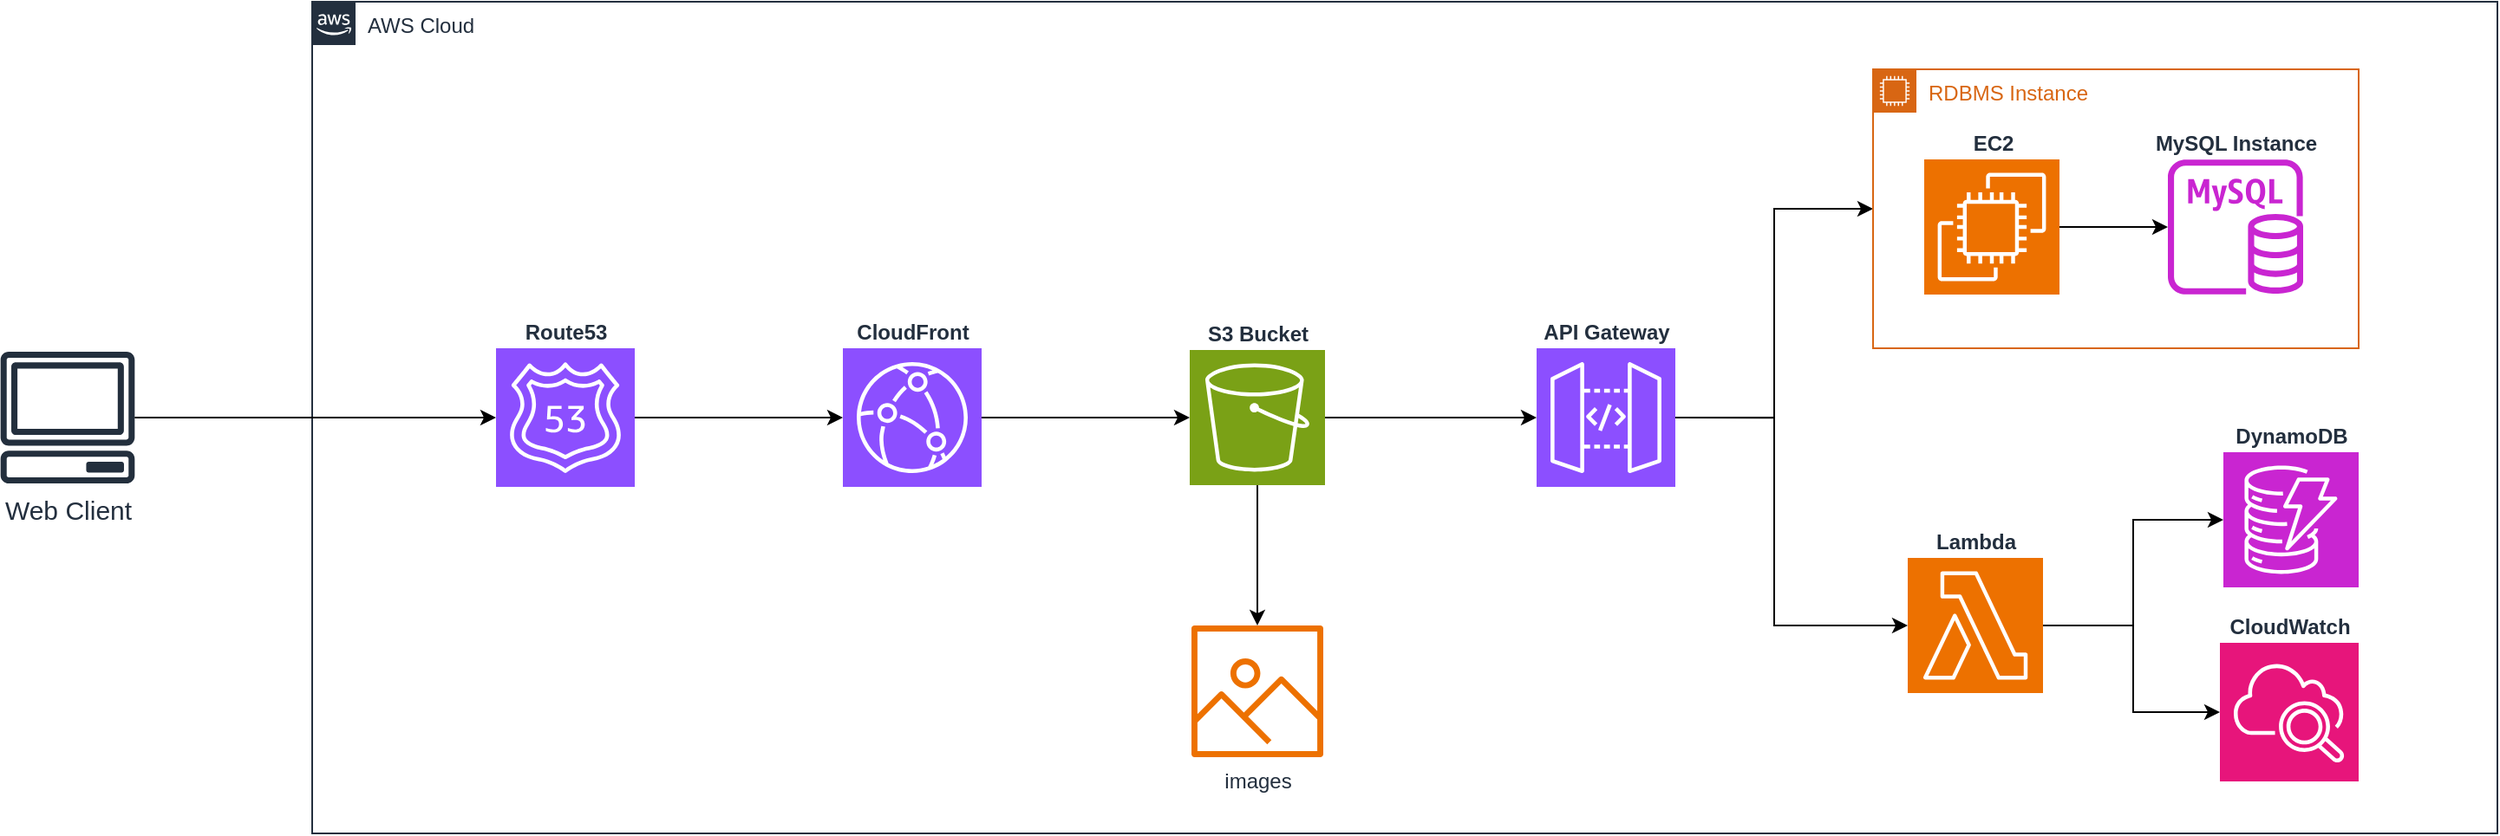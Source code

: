 <mxfile version="24.7.7">
  <diagram name="페이지-1" id="XfwaUmjW96GWK7kdkyID">
    <mxGraphModel dx="1837" dy="1162" grid="1" gridSize="10" guides="1" tooltips="1" connect="1" arrows="1" fold="1" page="1" pageScale="1" pageWidth="827" pageHeight="1169" math="0" shadow="0">
      <root>
        <mxCell id="0" />
        <mxCell id="1" parent="0" />
        <mxCell id="xdMxrkSHNArbiC5SqSfr-36" value="AWS Cloud" style="points=[[0,0],[0.25,0],[0.5,0],[0.75,0],[1,0],[1,0.25],[1,0.5],[1,0.75],[1,1],[0.75,1],[0.5,1],[0.25,1],[0,1],[0,0.75],[0,0.5],[0,0.25]];outlineConnect=0;gradientColor=none;html=1;whiteSpace=wrap;fontSize=12;fontStyle=0;container=0;pointerEvents=0;collapsible=0;recursiveResize=0;shape=mxgraph.aws4.group;grIcon=mxgraph.aws4.group_aws_cloud_alt;strokeColor=#232F3E;fillColor=none;verticalAlign=top;align=left;spacingLeft=30;fontColor=#232F3E;dashed=0;" parent="1" vertex="1">
          <mxGeometry x="420" y="160" width="1260" height="480" as="geometry" />
        </mxCell>
        <mxCell id="qaN0fHDlbhbeR5WrX8cq-1" value="Web Client" style="sketch=0;outlineConnect=0;fontColor=#232F3E;gradientColor=none;fillColor=#232F3D;strokeColor=none;dashed=0;verticalLabelPosition=bottom;verticalAlign=top;align=center;html=1;fontSize=15;fontStyle=0;aspect=fixed;pointerEvents=1;shape=mxgraph.aws4.client;" parent="1" vertex="1">
          <mxGeometry x="240" y="362" width="78" height="76" as="geometry" />
        </mxCell>
        <mxCell id="qaN0fHDlbhbeR5WrX8cq-4" style="edgeStyle=orthogonalEdgeStyle;rounded=0;orthogonalLoop=1;jettySize=auto;html=1;entryX=0;entryY=0.5;entryDx=0;entryDy=0;entryPerimeter=0;" parent="1" source="qaN0fHDlbhbeR5WrX8cq-1" target="xdMxrkSHNArbiC5SqSfr-8" edge="1">
          <mxGeometry relative="1" as="geometry" />
        </mxCell>
        <mxCell id="sQOwnQionJlaqolMiqvO-9" style="edgeStyle=orthogonalEdgeStyle;rounded=0;orthogonalLoop=1;jettySize=auto;html=1;" edge="1" parent="1" source="xdMxrkSHNArbiC5SqSfr-8" target="xdMxrkSHNArbiC5SqSfr-7">
          <mxGeometry relative="1" as="geometry" />
        </mxCell>
        <mxCell id="sQOwnQionJlaqolMiqvO-10" style="edgeStyle=orthogonalEdgeStyle;rounded=0;orthogonalLoop=1;jettySize=auto;html=1;" edge="1" parent="1" source="xdMxrkSHNArbiC5SqSfr-7" target="xdMxrkSHNArbiC5SqSfr-30">
          <mxGeometry relative="1" as="geometry" />
        </mxCell>
        <mxCell id="sQOwnQionJlaqolMiqvO-14" style="edgeStyle=orthogonalEdgeStyle;rounded=0;orthogonalLoop=1;jettySize=auto;html=1;" edge="1" parent="1" source="xdMxrkSHNArbiC5SqSfr-30" target="xdMxrkSHNArbiC5SqSfr-11">
          <mxGeometry relative="1" as="geometry" />
        </mxCell>
        <mxCell id="xdMxrkSHNArbiC5SqSfr-11" value="images" style="sketch=0;outlineConnect=0;fontColor=#232F3E;gradientColor=none;fillColor=#ED7100;strokeColor=none;dashed=0;verticalLabelPosition=bottom;verticalAlign=top;align=center;html=1;fontSize=12;fontStyle=0;aspect=fixed;pointerEvents=1;shape=mxgraph.aws4.container_registry_image;labelPosition=center;" parent="1" vertex="1">
          <mxGeometry x="927" y="520" width="76" height="76" as="geometry" />
        </mxCell>
        <mxCell id="sQOwnQionJlaqolMiqvO-11" style="edgeStyle=orthogonalEdgeStyle;rounded=0;orthogonalLoop=1;jettySize=auto;html=1;entryX=0;entryY=0.5;entryDx=0;entryDy=0;entryPerimeter=0;" edge="1" parent="1" source="xdMxrkSHNArbiC5SqSfr-30" target="xdMxrkSHNArbiC5SqSfr-6">
          <mxGeometry relative="1" as="geometry" />
        </mxCell>
        <mxCell id="sQOwnQionJlaqolMiqvO-29" style="edgeStyle=orthogonalEdgeStyle;rounded=0;orthogonalLoop=1;jettySize=auto;html=1;" edge="1" parent="1" source="xdMxrkSHNArbiC5SqSfr-6" target="sQOwnQionJlaqolMiqvO-5">
          <mxGeometry relative="1" as="geometry" />
        </mxCell>
        <mxCell id="xdMxrkSHNArbiC5SqSfr-6" value="API Gateway" style="sketch=0;points=[[0,0,0],[0.25,0,0],[0.5,0,0],[0.75,0,0],[1,0,0],[0,1,0],[0.25,1,0],[0.5,1,0],[0.75,1,0],[1,1,0],[0,0.25,0],[0,0.5,0],[0,0.75,0],[1,0.25,0],[1,0.5,0],[1,0.75,0]];outlineConnect=0;fontColor=#232F3E;fillColor=#8C4FFF;strokeColor=#ffffff;dashed=0;verticalLabelPosition=top;verticalAlign=bottom;align=center;html=1;fontSize=12;fontStyle=1;aspect=fixed;shape=mxgraph.aws4.resourceIcon;resIcon=mxgraph.aws4.api_gateway;labelPosition=center;" parent="1" vertex="1">
          <mxGeometry x="1126" y="360" width="80" height="80" as="geometry" />
        </mxCell>
        <mxCell id="xdMxrkSHNArbiC5SqSfr-30" value="S3 Bucket" style="sketch=0;points=[[0,0,0],[0.25,0,0],[0.5,0,0],[0.75,0,0],[1,0,0],[0,1,0],[0.25,1,0],[0.5,1,0],[0.75,1,0],[1,1,0],[0,0.25,0],[0,0.5,0],[0,0.75,0],[1,0.25,0],[1,0.5,0],[1,0.75,0]];outlineConnect=0;fontColor=#232F3E;fillColor=#7AA116;strokeColor=#ffffff;dashed=0;verticalLabelPosition=top;verticalAlign=bottom;align=center;html=1;fontSize=12;fontStyle=1;aspect=fixed;shape=mxgraph.aws4.resourceIcon;resIcon=mxgraph.aws4.s3;labelPosition=center;" parent="1" vertex="1">
          <mxGeometry x="926" y="361" width="78" height="78" as="geometry" />
        </mxCell>
        <mxCell id="xdMxrkSHNArbiC5SqSfr-7" value="CloudFront" style="sketch=0;points=[[0,0,0],[0.25,0,0],[0.5,0,0],[0.75,0,0],[1,0,0],[0,1,0],[0.25,1,0],[0.5,1,0],[0.75,1,0],[1,1,0],[0,0.25,0],[0,0.5,0],[0,0.75,0],[1,0.25,0],[1,0.5,0],[1,0.75,0]];outlineConnect=0;fontColor=#232F3E;fillColor=#8C4FFF;strokeColor=#ffffff;dashed=0;verticalLabelPosition=top;verticalAlign=bottom;align=center;html=1;fontSize=12;fontStyle=1;aspect=fixed;shape=mxgraph.aws4.resourceIcon;resIcon=mxgraph.aws4.cloudfront;labelPosition=center;" parent="1" vertex="1">
          <mxGeometry x="726" y="360" width="80" height="80" as="geometry" />
        </mxCell>
        <mxCell id="xdMxrkSHNArbiC5SqSfr-8" value="Route53" style="sketch=0;points=[[0,0,0],[0.25,0,0],[0.5,0,0],[0.75,0,0],[1,0,0],[0,1,0],[0.25,1,0],[0.5,1,0],[0.75,1,0],[1,1,0],[0,0.25,0],[0,0.5,0],[0,0.75,0],[1,0.25,0],[1,0.5,0],[1,0.75,0]];outlineConnect=0;fontColor=#232F3E;fillColor=#8C4FFF;strokeColor=#ffffff;dashed=0;verticalLabelPosition=top;verticalAlign=bottom;align=center;html=1;fontSize=12;fontStyle=1;aspect=fixed;shape=mxgraph.aws4.resourceIcon;resIcon=mxgraph.aws4.route_53;labelPosition=center;" parent="1" vertex="1">
          <mxGeometry x="526" y="360" width="80" height="80" as="geometry" />
        </mxCell>
        <mxCell id="xdMxrkSHNArbiC5SqSfr-22" value="Cloud&lt;span style=&quot;background-color: initial;&quot;&gt;Watch&lt;/span&gt;" style="sketch=0;points=[[0,0,0],[0.25,0,0],[0.5,0,0],[0.75,0,0],[1,0,0],[0,1,0],[0.25,1,0],[0.5,1,0],[0.75,1,0],[1,1,0],[0,0.25,0],[0,0.5,0],[0,0.75,0],[1,0.25,0],[1,0.5,0],[1,0.75,0]];points=[[0,0,0],[0.25,0,0],[0.5,0,0],[0.75,0,0],[1,0,0],[0,1,0],[0.25,1,0],[0.5,1,0],[0.75,1,0],[1,1,0],[0,0.25,0],[0,0.5,0],[0,0.75,0],[1,0.25,0],[1,0.5,0],[1,0.75,0]];outlineConnect=0;fontColor=#232F3E;fillColor=#E7157B;strokeColor=#ffffff;dashed=0;verticalLabelPosition=top;verticalAlign=bottom;align=center;html=1;fontSize=12;fontStyle=1;aspect=fixed;shape=mxgraph.aws4.resourceIcon;resIcon=mxgraph.aws4.cloudwatch_2;labelPosition=center;" parent="1" vertex="1">
          <mxGeometry x="1520" y="530" width="80" height="80" as="geometry" />
        </mxCell>
        <mxCell id="sQOwnQionJlaqolMiqvO-5" value="RDBMS Instance" style="points=[[0,0],[0.25,0],[0.5,0],[0.75,0],[1,0],[1,0.25],[1,0.5],[1,0.75],[1,1],[0.75,1],[0.5,1],[0.25,1],[0,1],[0,0.75],[0,0.5],[0,0.25]];outlineConnect=0;gradientColor=none;html=1;whiteSpace=wrap;fontSize=12;fontStyle=0;container=1;pointerEvents=0;collapsible=0;recursiveResize=0;shape=mxgraph.aws4.group;grIcon=mxgraph.aws4.group_ec2_instance_contents;strokeColor=#D86613;fillColor=none;verticalAlign=top;align=left;spacingLeft=30;fontColor=#D86613;dashed=0;" vertex="1" parent="1">
          <mxGeometry x="1320" y="199" width="280" height="161" as="geometry" />
        </mxCell>
        <mxCell id="xdMxrkSHNArbiC5SqSfr-2" value="EC2" style="sketch=0;points=[[0,0,0],[0.25,0,0],[0.5,0,0],[0.75,0,0],[1,0,0],[0,1,0],[0.25,1,0],[0.5,1,0],[0.75,1,0],[1,1,0],[0,0.25,0],[0,0.5,0],[0,0.75,0],[1,0.25,0],[1,0.5,0],[1,0.75,0]];outlineConnect=0;fontColor=#232F3E;fillColor=#ED7100;strokeColor=#ffffff;dashed=0;verticalLabelPosition=top;verticalAlign=bottom;align=center;html=1;fontSize=12;fontStyle=1;aspect=fixed;shape=mxgraph.aws4.resourceIcon;resIcon=mxgraph.aws4.ec2;labelPosition=center;" parent="sQOwnQionJlaqolMiqvO-5" vertex="1">
          <mxGeometry x="29.5" y="52" width="78" height="78" as="geometry" />
        </mxCell>
        <mxCell id="xdMxrkSHNArbiC5SqSfr-16" value="MySQL Instance" style="sketch=0;outlineConnect=0;fontColor=#232F3E;gradientColor=none;fillColor=#C925D1;strokeColor=none;dashed=0;verticalLabelPosition=top;verticalAlign=bottom;align=center;html=1;fontSize=12;fontStyle=1;aspect=fixed;pointerEvents=1;shape=mxgraph.aws4.rds_mysql_instance;labelPosition=center;" parent="sQOwnQionJlaqolMiqvO-5" vertex="1">
          <mxGeometry x="170" y="52" width="78" height="78" as="geometry" />
        </mxCell>
        <mxCell id="qaN0fHDlbhbeR5WrX8cq-31" value="" style="edgeStyle=orthogonalEdgeStyle;rounded=0;orthogonalLoop=1;jettySize=auto;html=1;" parent="sQOwnQionJlaqolMiqvO-5" source="xdMxrkSHNArbiC5SqSfr-2" target="xdMxrkSHNArbiC5SqSfr-16" edge="1">
          <mxGeometry relative="1" as="geometry" />
        </mxCell>
        <mxCell id="qaN0fHDlbhbeR5WrX8cq-39" value="Lambda" style="sketch=0;points=[[0,0,0],[0.25,0,0],[0.5,0,0],[0.75,0,0],[1,0,0],[0,1,0],[0.25,1,0],[0.5,1,0],[0.75,1,0],[1,1,0],[0,0.25,0],[0,0.5,0],[0,0.75,0],[1,0.25,0],[1,0.5,0],[1,0.75,0]];outlineConnect=0;fontColor=#232F3E;fillColor=#ED7100;strokeColor=#ffffff;dashed=0;verticalLabelPosition=top;verticalAlign=bottom;align=center;html=1;fontSize=12;fontStyle=1;aspect=fixed;shape=mxgraph.aws4.resourceIcon;resIcon=mxgraph.aws4.lambda;labelPosition=center;" parent="1" vertex="1">
          <mxGeometry x="1340" y="481" width="78" height="78" as="geometry" />
        </mxCell>
        <mxCell id="sQOwnQionJlaqolMiqvO-7" value="DynamoDB" style="sketch=0;points=[[0,0,0],[0.25,0,0],[0.5,0,0],[0.75,0,0],[1,0,0],[0,1,0],[0.25,1,0],[0.5,1,0],[0.75,1,0],[1,1,0],[0,0.25,0],[0,0.5,0],[0,0.75,0],[1,0.25,0],[1,0.5,0],[1,0.75,0]];outlineConnect=0;fontColor=#232F3E;fillColor=#C925D1;strokeColor=#ffffff;dashed=0;verticalLabelPosition=top;verticalAlign=bottom;align=center;html=1;fontSize=12;fontStyle=1;aspect=fixed;shape=mxgraph.aws4.resourceIcon;resIcon=mxgraph.aws4.dynamodb;labelPosition=center;" vertex="1" parent="1">
          <mxGeometry x="1522" y="420" width="78" height="78" as="geometry" />
        </mxCell>
        <mxCell id="sQOwnQionJlaqolMiqvO-8" style="edgeStyle=orthogonalEdgeStyle;rounded=0;orthogonalLoop=1;jettySize=auto;html=1;entryX=0;entryY=0.5;entryDx=0;entryDy=0;entryPerimeter=0;" edge="1" parent="1" source="qaN0fHDlbhbeR5WrX8cq-39" target="sQOwnQionJlaqolMiqvO-7">
          <mxGeometry relative="1" as="geometry" />
        </mxCell>
        <mxCell id="sQOwnQionJlaqolMiqvO-30" style="edgeStyle=orthogonalEdgeStyle;rounded=0;orthogonalLoop=1;jettySize=auto;html=1;" edge="1" parent="1" target="qaN0fHDlbhbeR5WrX8cq-39">
          <mxGeometry relative="1" as="geometry">
            <mxPoint x="1209" y="400.053" as="sourcePoint" />
            <mxPoint x="1330" y="520" as="targetPoint" />
            <Array as="points">
              <mxPoint x="1263" y="400" />
              <mxPoint x="1263" y="520" />
            </Array>
          </mxGeometry>
        </mxCell>
        <mxCell id="sQOwnQionJlaqolMiqvO-33" style="edgeStyle=orthogonalEdgeStyle;rounded=0;orthogonalLoop=1;jettySize=auto;html=1;entryX=0;entryY=0.5;entryDx=0;entryDy=0;entryPerimeter=0;" edge="1" parent="1" source="qaN0fHDlbhbeR5WrX8cq-39" target="xdMxrkSHNArbiC5SqSfr-22">
          <mxGeometry relative="1" as="geometry">
            <Array as="points">
              <mxPoint x="1470" y="520" />
              <mxPoint x="1470" y="570" />
            </Array>
          </mxGeometry>
        </mxCell>
      </root>
    </mxGraphModel>
  </diagram>
</mxfile>
